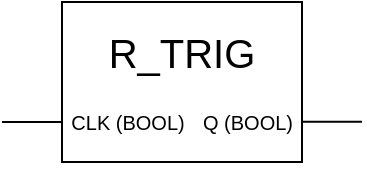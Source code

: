 <mxfile version="24.2.5" type="device">
  <diagram name="Pagina-1" id="VIyYVmzVjMcwkLGq1V15">
    <mxGraphModel dx="538" dy="270" grid="1" gridSize="5" guides="1" tooltips="1" connect="1" arrows="1" fold="1" page="1" pageScale="1" pageWidth="827" pageHeight="1169" math="0" shadow="0">
      <root>
        <mxCell id="0" />
        <mxCell id="1" parent="0" />
        <mxCell id="BX5PvhPX-RmELK_GvS-_-2" value="" style="rounded=0;whiteSpace=wrap;html=1;" vertex="1" parent="1">
          <mxGeometry x="240" y="140" width="120" height="80" as="geometry" />
        </mxCell>
        <mxCell id="BX5PvhPX-RmELK_GvS-_-3" value="&lt;font style=&quot;font-size: 20px;&quot;&gt;R_TRIG&lt;/font&gt;" style="text;html=1;align=center;verticalAlign=middle;whiteSpace=wrap;rounded=0;" vertex="1" parent="1">
          <mxGeometry x="270" y="150" width="60" height="30" as="geometry" />
        </mxCell>
        <mxCell id="BX5PvhPX-RmELK_GvS-_-6" value="" style="endArrow=none;html=1;rounded=0;" edge="1" parent="1">
          <mxGeometry width="50" height="50" relative="1" as="geometry">
            <mxPoint x="210" y="200" as="sourcePoint" />
            <mxPoint x="240" y="200" as="targetPoint" />
          </mxGeometry>
        </mxCell>
        <mxCell id="BX5PvhPX-RmELK_GvS-_-9" style="edgeStyle=orthogonalEdgeStyle;rounded=0;orthogonalLoop=1;jettySize=auto;html=1;exitX=0.5;exitY=1;exitDx=0;exitDy=0;" edge="1" parent="1" source="BX5PvhPX-RmELK_GvS-_-2" target="BX5PvhPX-RmELK_GvS-_-2">
          <mxGeometry relative="1" as="geometry" />
        </mxCell>
        <mxCell id="BX5PvhPX-RmELK_GvS-_-17" value="&lt;span style=&quot;font-size: 10px;&quot;&gt;CLK (BOOL)&lt;/span&gt;" style="text;html=1;align=center;verticalAlign=middle;whiteSpace=wrap;rounded=0;" vertex="1" parent="1">
          <mxGeometry x="243" y="185" width="60" height="30" as="geometry" />
        </mxCell>
        <mxCell id="BX5PvhPX-RmELK_GvS-_-19" value="" style="endArrow=none;html=1;rounded=0;" edge="1" parent="1">
          <mxGeometry width="50" height="50" relative="1" as="geometry">
            <mxPoint x="360" y="199.82" as="sourcePoint" />
            <mxPoint x="390" y="199.82" as="targetPoint" />
          </mxGeometry>
        </mxCell>
        <mxCell id="BX5PvhPX-RmELK_GvS-_-21" value="&lt;span style=&quot;font-size: 10px;&quot;&gt;Q (BOOL)&lt;/span&gt;" style="text;html=1;align=center;verticalAlign=middle;whiteSpace=wrap;rounded=0;" vertex="1" parent="1">
          <mxGeometry x="303" y="185" width="60" height="30" as="geometry" />
        </mxCell>
      </root>
    </mxGraphModel>
  </diagram>
</mxfile>
